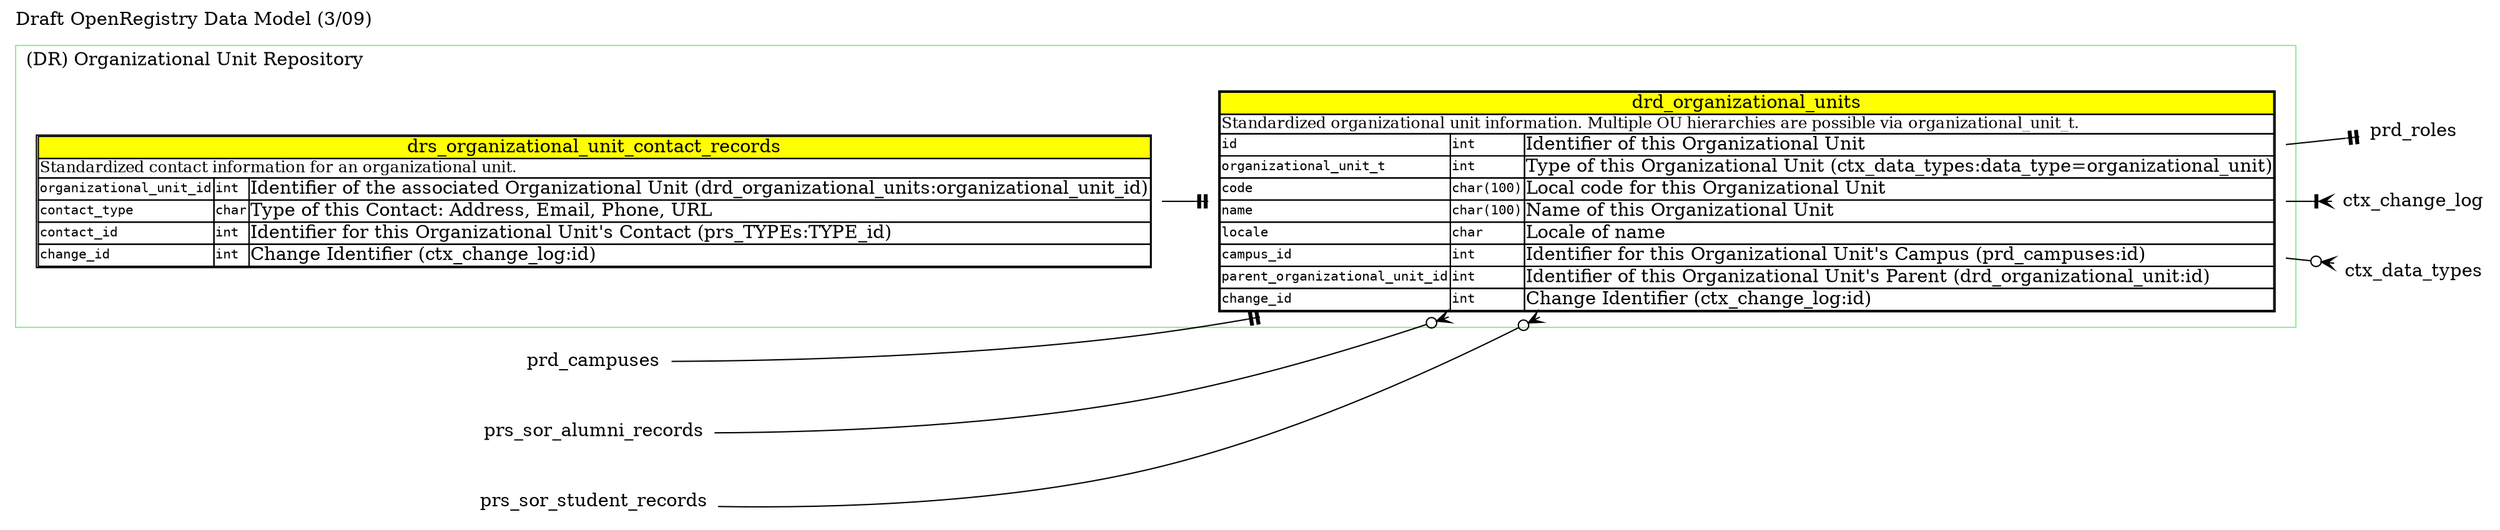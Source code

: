 /*
 * Version: $Revision$
 * Date: $Date$
 */

digraph ORDATAMODEL {
  graph [label="Draft OpenRegistry Data Model (3/09)", labelloc="t", labeljust="l", rankdir="LR"]
  node [shape=plaintext, labeljust="l"]

  /*
   * Organizational Unit Repository cluster
   */
   
  subgraph cluster_DR {
    label = "(DR) Organizational Unit Repository";
	color = "lightgreen";
	
    /*
     * Organizational Unit Contacts - broken out separately to allow > 1
     */

    drs_organizational_unit_contact_records [label=<<table cellborder="1" cellpadding="0" cellspacing="0">
<tr>
 <td bgcolor="yellow" colspan="3"><font point-size="14">drs_organizational_unit_contact_records</font></td>
</tr>
<tr>
 <td align="left" colspan="3"><font point-size="12">Standardized contact information for an organizational unit.</font></td>
</tr>
<tr>
 <td align="left"><font face="Courier" point-size="10">organizational_unit_id</font></td>
 <td align="left"><font face="Courier" point-size="10">int</font></td>
 <td align="left">Identifier of the associated Organizational Unit (drd_organizational_units:organizational_unit_id)</td>
</tr>
<tr>
 <td align="left"><font face="Courier" point-size="10">contact_type</font></td>
 <td align="left"><font face="Courier" point-size="10">char</font></td>
 <td align="left">Type of this Contact: Address, Email, Phone, URL</td>
</tr>
<tr>
 <td align="left"><font face="Courier" point-size="10">contact_id</font></td>
 <td align="left"><font face="Courier" point-size="10">int</font></td>
 <td align="left">Identifier for this Organizational Unit's Contact (prs_TYPEs:TYPE_id)</td>
</tr>
<tr>
 <td align="left"><font face="Courier" point-size="10">change_id</font></td>
 <td align="left"><font face="Courier" point-size="10">int</font></td>
 <td align="left">Change Identifier (ctx_change_log:id)</td>
</tr>
   </table>>];

    /*
     * Organizational Units
	 */

    drd_organizational_units [label=<<table cellborder="1" cellpadding="0" cellspacing="0">
<tr>
 <td bgcolor="yellow" colspan="3"><font point-size="14">drd_organizational_units</font></td>
</tr>
<tr>
 <td align="left" colspan="3"><font point-size="12">Standardized organizational unit information.
 Multiple OU hierarchies are possible via organizational_unit_t.</font></td>
</tr>
<tr>
 <td align="left"><font face="Courier" point-size="10">id</font></td>
 <td align="left"><font face="Courier" point-size="10">int</font></td>
 <td align="left">Identifier of this Organizational Unit</td>
</tr>
<tr>
 <td align="left"><font face="Courier" point-size="10">organizational_unit_t</font></td>
 <td align="left"><font face="Courier" point-size="10">int</font></td>
 <td align="left">Type of this Organizational Unit (ctx_data_types:data_type=organizational_unit)</td>
</tr>
<tr>
 <td align="left"><font face="Courier" point-size="10">code</font></td>
 <td align="left"><font face="Courier" point-size="10">char(100)</font></td>
 <td align="left">Local code for this Organizational Unit</td>
</tr>
<tr>
 <td align="left"><font face="Courier" point-size="10">name</font></td>
 <td align="left"><font face="Courier" point-size="10">char(100)</font></td>
 <td align="left">Name of this Organizational Unit</td>
</tr>
<tr>
 <td align="left"><font face="Courier" point-size="10">locale</font></td>
 <td align="left"><font face="Courier" point-size="10">char</font></td>
 <td align="left">Locale of name</td>
</tr>
<tr>
 <td align="left"><font face="Courier" point-size="10">campus_id</font></td>
 <td align="left"><font face="Courier" point-size="10">int</font></td>
 <td align="left">Identifier for this Organizational Unit's Campus (prd_campuses:id)</td>
</tr>
<tr>
 <td align="left"><font face="Courier" point-size="10">parent_organizational_unit_id</font></td>
 <td align="left"><font face="Courier" point-size="10">int</font></td>
 <td align="left">Identifier of this Organizational Unit's Parent (drd_organizational_unit:id)</td>
</tr>
<tr>
 <td align="left"><font face="Courier" point-size="10">change_id</font></td>
 <td align="left"><font face="Courier" point-size="10">int</font></td>
 <td align="left">Change Identifier (ctx_change_log:id)</td>
</tr>
   </table>>];	
  } /* cluster_DR */

  /*
   * relations
   *
   * 0/1: odottee
   * 1: teetee
   * 0+: crowodot
   * 1+: crowotee
   *
   * x->y each x has arrowtail y's, each y has arrowhead x's
   *
   */
  
  prd_campuses -> drd_organizational_units [arrowhead="teetee", arrowtail="crowodot"];
  drd_organizational_units -> prd_roles [arrowhead="teetee", arrowtail="crowodot"];
  drs_organizational_unit_contact_records -> drd_organizational_units [arrowhead="teetee", arrowtail="crowodot"];
  drd_organizational_units -> ctx_change_log [arrowhead="crowotee", arrowtail="teetee"];
  drd_organizational_units -> ctx_data_types [arrowhead="crowodot", arrowtail="teetee"];
  prs_sor_alumni_records -> drd_organizational_units [arrowhead="crowodot", arrowtail="teetee"];
  prs_sor_student_records -> drd_organizational_units [arrowhead="crowodot", arrowtail="teetee"];
}
